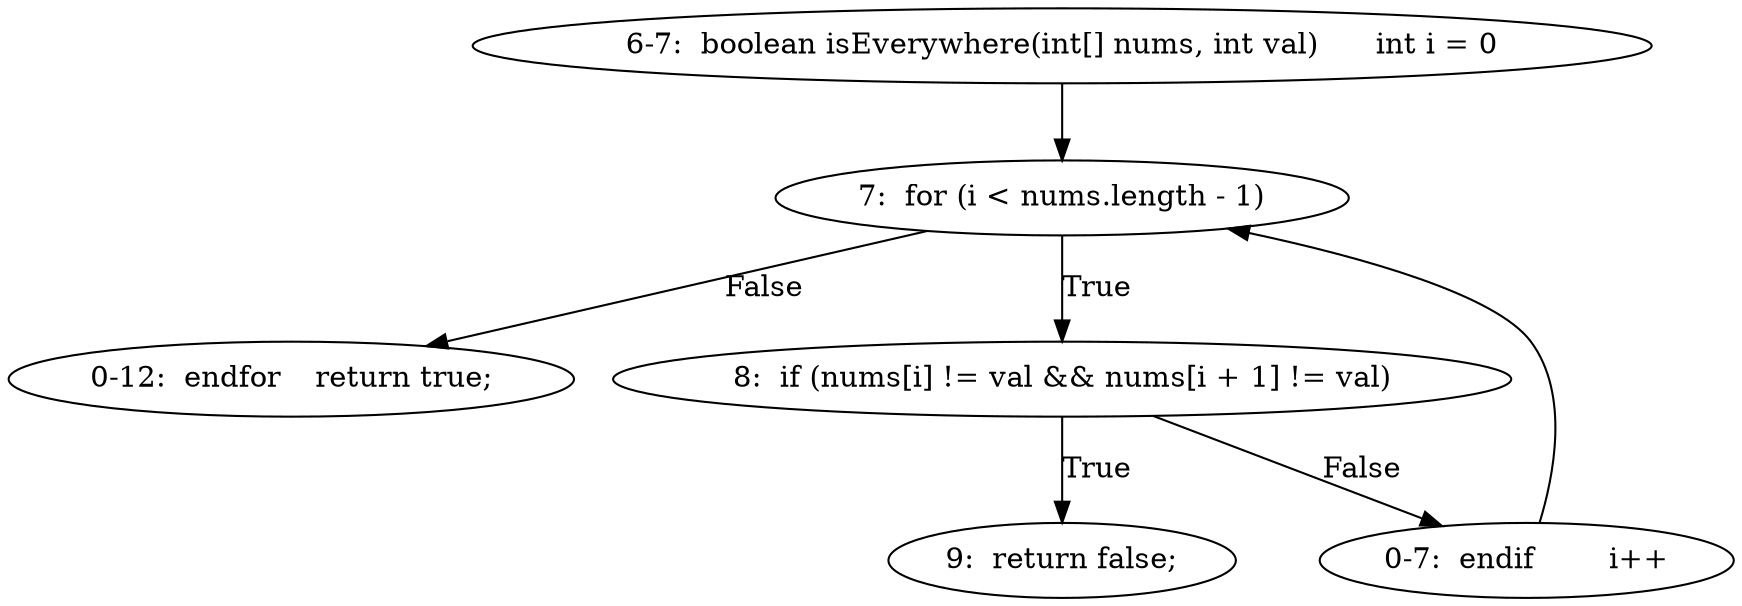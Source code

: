 digraph result_test { 
// graph-vertices
  a1  [label="6-7:  boolean isEverywhere(int[] nums, int val)	int i = 0"]; 
  2  [label="7:  for (i < nums.length - 1)"]; 
  a2  [label="0-12:  endfor	return true;"]; 
  5  [label="8:  if (nums[i] != val && nums[i + 1] != val)"]; 
  6  [label="9:  return false;"]; 
  a3  [label="0-7:  endif	i++"]; 
// graph-edges
  a1 -> 2;
  2 -> a2  [label="False"]; 
  2 -> 5  [label="True"]; 
  5 -> 6  [label="True"]; 
  5 -> a3  [label="False"]; 
  a3 -> 2;
}